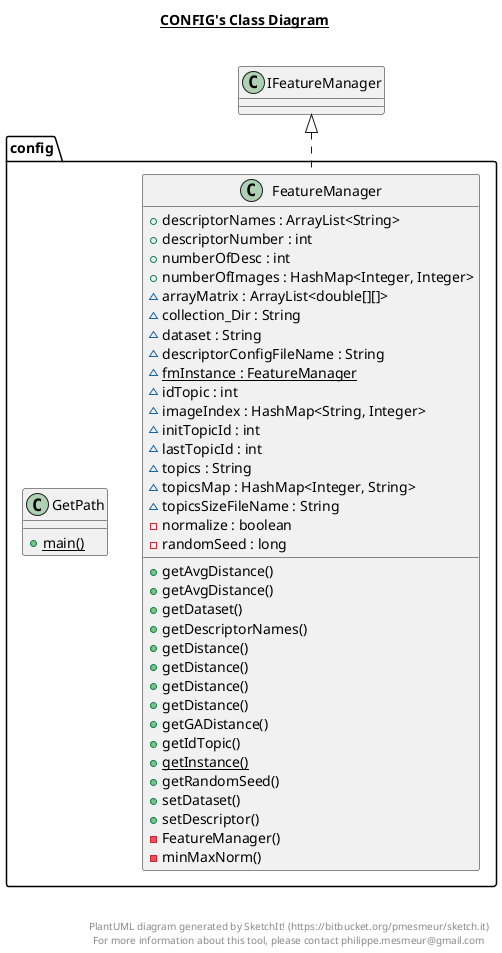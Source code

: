 @startuml

title __CONFIG's Class Diagram__\n

  namespace config {
    class config.FeatureManager {
        + descriptorNames : ArrayList<String>
        + descriptorNumber : int
        + numberOfDesc : int
        + numberOfImages : HashMap<Integer, Integer>
        ~ arrayMatrix : ArrayList<double[][]>
        ~ collection_Dir : String
        ~ dataset : String
        ~ descriptorConfigFileName : String
        {static} ~ fmInstance : FeatureManager
        ~ idTopic : int
        ~ imageIndex : HashMap<String, Integer>
        ~ initTopicId : int
        ~ lastTopicId : int
        ~ topics : String
        ~ topicsMap : HashMap<Integer, String>
        ~ topicsSizeFileName : String
        - normalize : boolean
        - randomSeed : long
        + getAvgDistance()
        + getAvgDistance()
        + getDataset()
        + getDescriptorNames()
        + getDistance()
        + getDistance()
        + getDistance()
        + getDistance()
        + getGADistance()
        + getIdTopic()
        {static} + getInstance()
        + getRandomSeed()
        + setDataset()
        + setDescriptor()
        - FeatureManager()
        - minMaxNorm()
    }
  }
  

  namespace config {
    class config.GetPath {
        {static} + main()
    }
  }
  

  config.FeatureManager .up.|> IFeatureManager


right footer


PlantUML diagram generated by SketchIt! (https://bitbucket.org/pmesmeur/sketch.it)
For more information about this tool, please contact philippe.mesmeur@gmail.com
endfooter

@enduml
